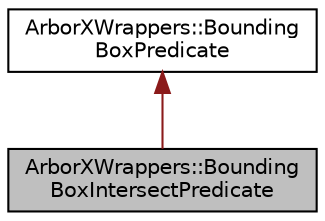 digraph "ArborXWrappers::BoundingBoxIntersectPredicate"
{
 // LATEX_PDF_SIZE
  edge [fontname="Helvetica",fontsize="10",labelfontname="Helvetica",labelfontsize="10"];
  node [fontname="Helvetica",fontsize="10",shape=record];
  Node1 [label="ArborXWrappers::Bounding\lBoxIntersectPredicate",height=0.2,width=0.4,color="black", fillcolor="grey75", style="filled", fontcolor="black",tooltip=" "];
  Node2 -> Node1 [dir="back",color="firebrick4",fontsize="10",style="solid",fontname="Helvetica"];
  Node2 [label="ArborXWrappers::Bounding\lBoxPredicate",height=0.2,width=0.4,color="black", fillcolor="white", style="filled",URL="$classArborXWrappers_1_1BoundingBoxPredicate.html",tooltip=" "];
}
